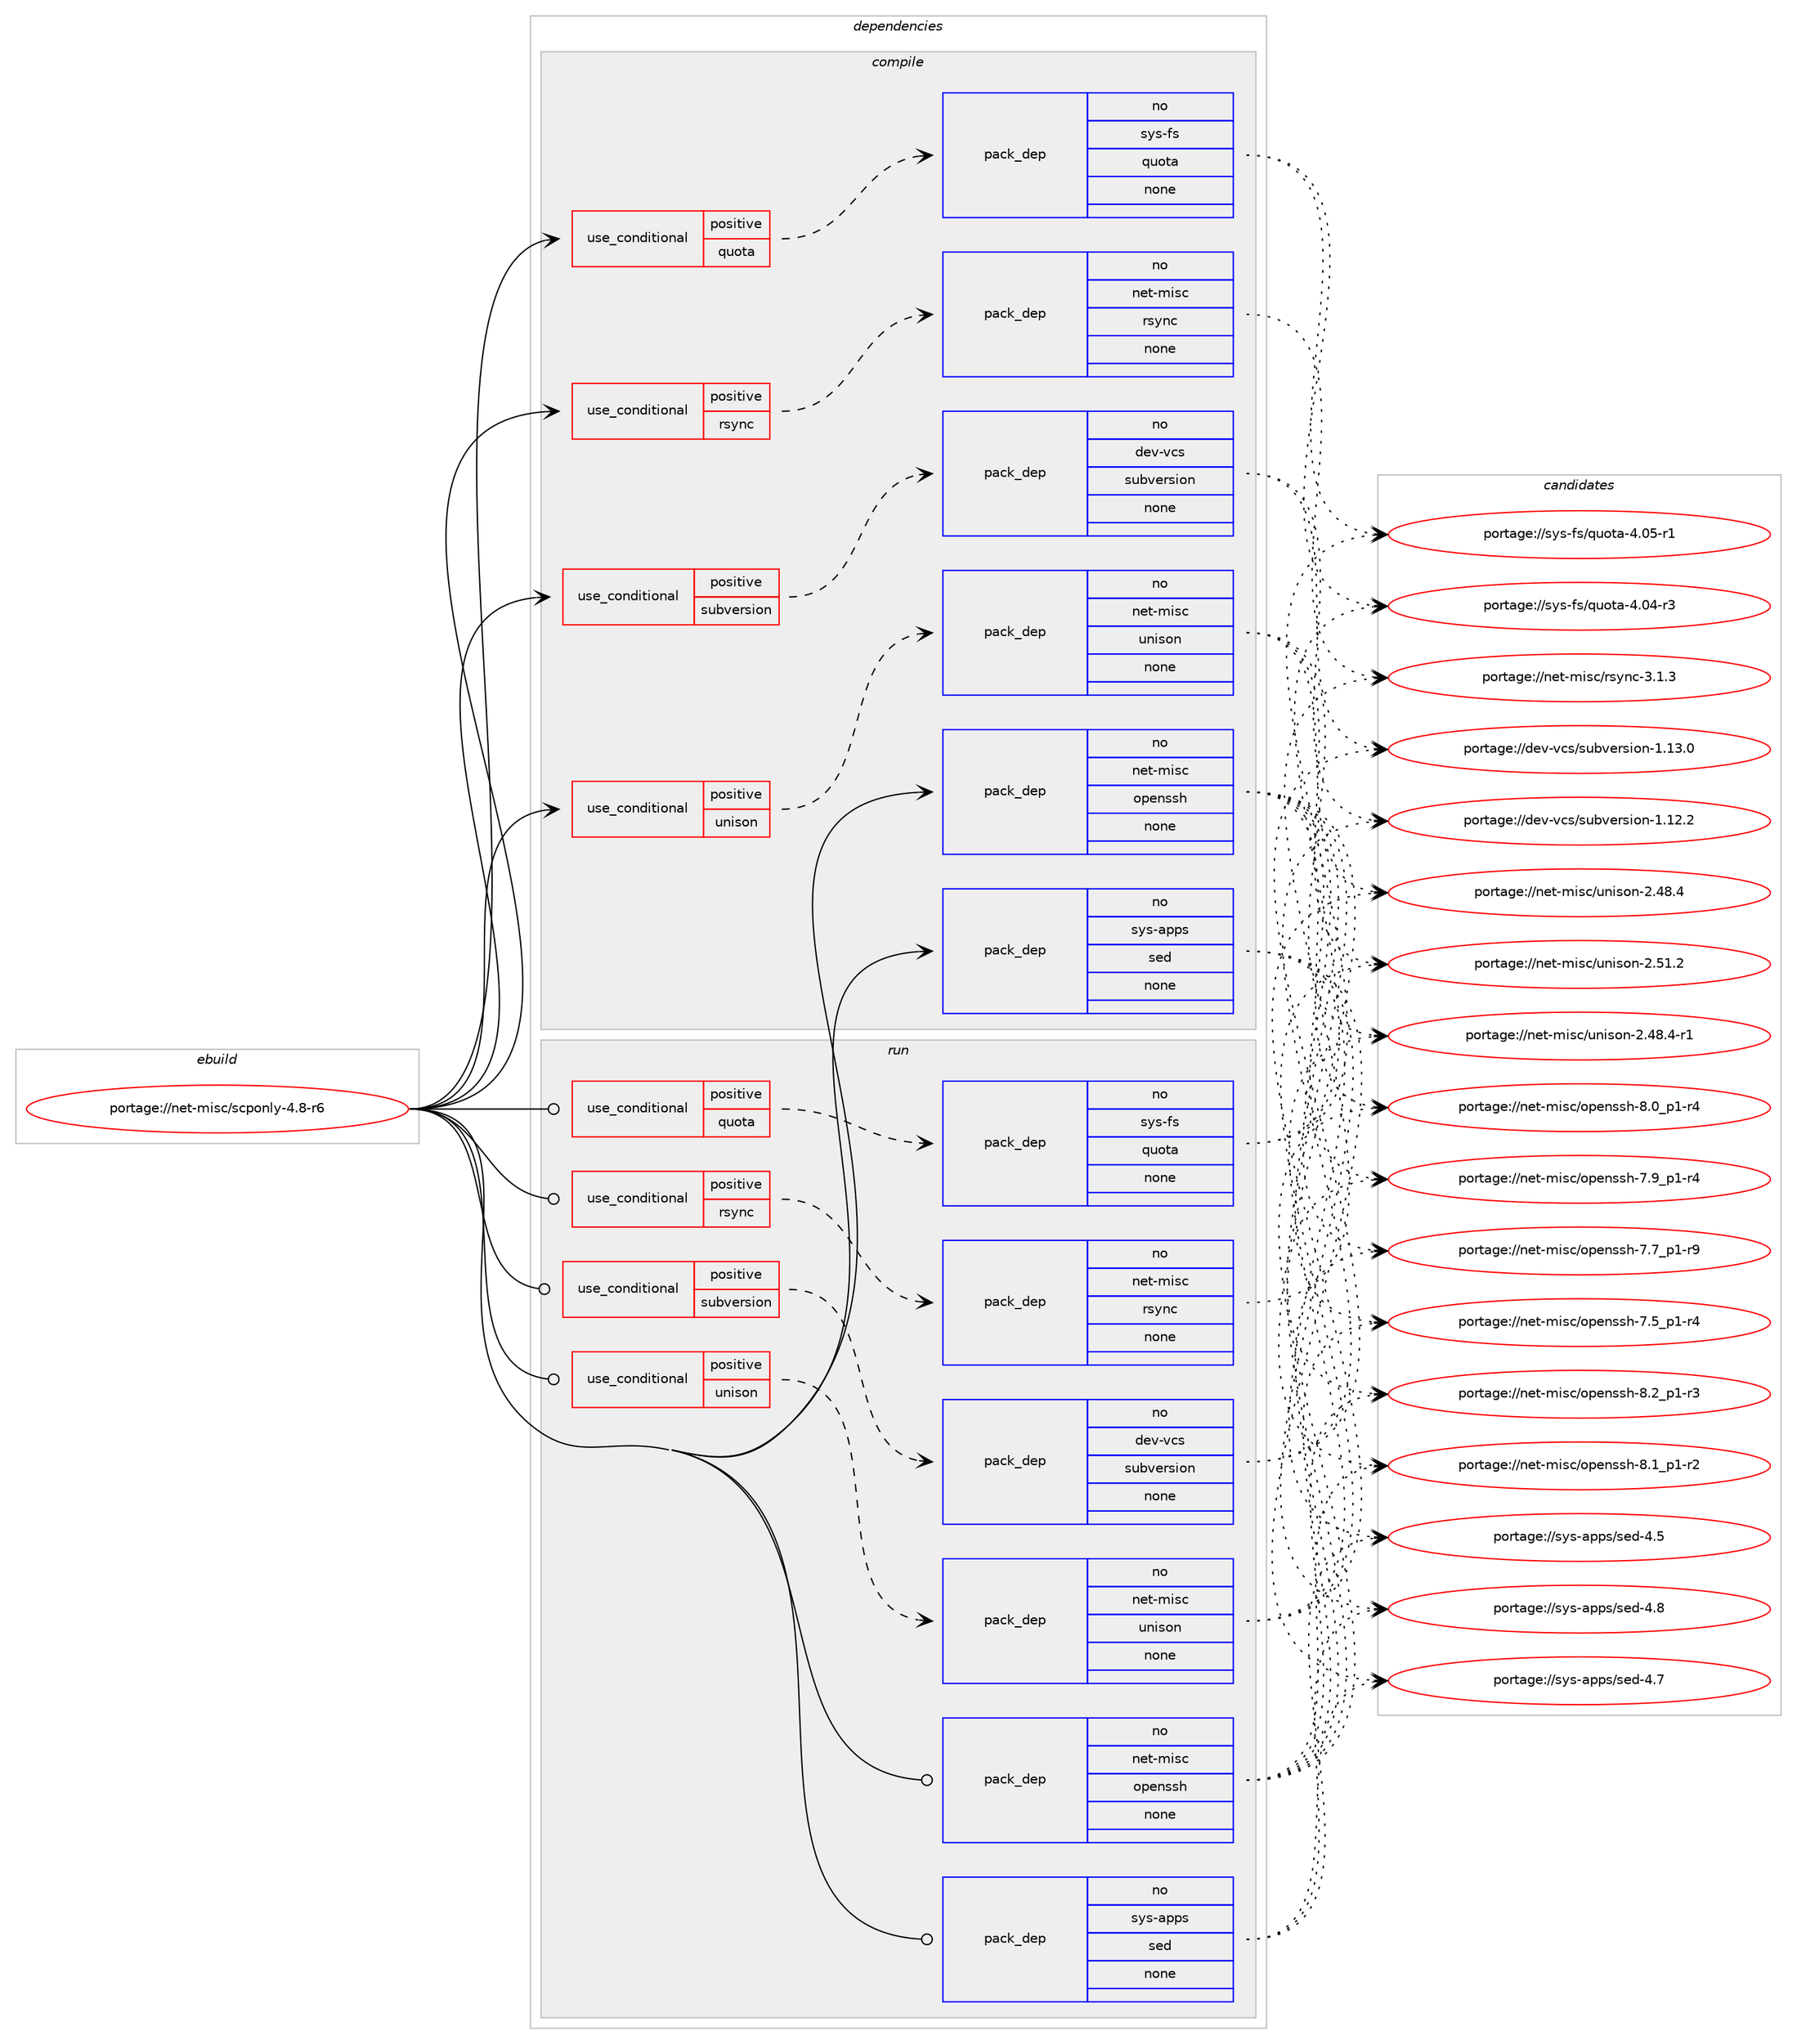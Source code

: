 digraph prolog {

# *************
# Graph options
# *************

newrank=true;
concentrate=true;
compound=true;
graph [rankdir=LR,fontname=Helvetica,fontsize=10,ranksep=1.5];#, ranksep=2.5, nodesep=0.2];
edge  [arrowhead=vee];
node  [fontname=Helvetica,fontsize=10];

# **********
# The ebuild
# **********

subgraph cluster_leftcol {
color=gray;
rank=same;
label=<<i>ebuild</i>>;
id [label="portage://net-misc/scponly-4.8-r6", color=red, width=4, href="../net-misc/scponly-4.8-r6.svg"];
}

# ****************
# The dependencies
# ****************

subgraph cluster_midcol {
color=gray;
label=<<i>dependencies</i>>;
subgraph cluster_compile {
fillcolor="#eeeeee";
style=filled;
label=<<i>compile</i>>;
subgraph cond16072 {
dependency77795 [label=<<TABLE BORDER="0" CELLBORDER="1" CELLSPACING="0" CELLPADDING="4"><TR><TD ROWSPAN="3" CELLPADDING="10">use_conditional</TD></TR><TR><TD>positive</TD></TR><TR><TD>quota</TD></TR></TABLE>>, shape=none, color=red];
subgraph pack60219 {
dependency77796 [label=<<TABLE BORDER="0" CELLBORDER="1" CELLSPACING="0" CELLPADDING="4" WIDTH="220"><TR><TD ROWSPAN="6" CELLPADDING="30">pack_dep</TD></TR><TR><TD WIDTH="110">no</TD></TR><TR><TD>sys-fs</TD></TR><TR><TD>quota</TD></TR><TR><TD>none</TD></TR><TR><TD></TD></TR></TABLE>>, shape=none, color=blue];
}
dependency77795:e -> dependency77796:w [weight=20,style="dashed",arrowhead="vee"];
}
id:e -> dependency77795:w [weight=20,style="solid",arrowhead="vee"];
subgraph cond16073 {
dependency77797 [label=<<TABLE BORDER="0" CELLBORDER="1" CELLSPACING="0" CELLPADDING="4"><TR><TD ROWSPAN="3" CELLPADDING="10">use_conditional</TD></TR><TR><TD>positive</TD></TR><TR><TD>rsync</TD></TR></TABLE>>, shape=none, color=red];
subgraph pack60220 {
dependency77798 [label=<<TABLE BORDER="0" CELLBORDER="1" CELLSPACING="0" CELLPADDING="4" WIDTH="220"><TR><TD ROWSPAN="6" CELLPADDING="30">pack_dep</TD></TR><TR><TD WIDTH="110">no</TD></TR><TR><TD>net-misc</TD></TR><TR><TD>rsync</TD></TR><TR><TD>none</TD></TR><TR><TD></TD></TR></TABLE>>, shape=none, color=blue];
}
dependency77797:e -> dependency77798:w [weight=20,style="dashed",arrowhead="vee"];
}
id:e -> dependency77797:w [weight=20,style="solid",arrowhead="vee"];
subgraph cond16074 {
dependency77799 [label=<<TABLE BORDER="0" CELLBORDER="1" CELLSPACING="0" CELLPADDING="4"><TR><TD ROWSPAN="3" CELLPADDING="10">use_conditional</TD></TR><TR><TD>positive</TD></TR><TR><TD>subversion</TD></TR></TABLE>>, shape=none, color=red];
subgraph pack60221 {
dependency77800 [label=<<TABLE BORDER="0" CELLBORDER="1" CELLSPACING="0" CELLPADDING="4" WIDTH="220"><TR><TD ROWSPAN="6" CELLPADDING="30">pack_dep</TD></TR><TR><TD WIDTH="110">no</TD></TR><TR><TD>dev-vcs</TD></TR><TR><TD>subversion</TD></TR><TR><TD>none</TD></TR><TR><TD></TD></TR></TABLE>>, shape=none, color=blue];
}
dependency77799:e -> dependency77800:w [weight=20,style="dashed",arrowhead="vee"];
}
id:e -> dependency77799:w [weight=20,style="solid",arrowhead="vee"];
subgraph cond16075 {
dependency77801 [label=<<TABLE BORDER="0" CELLBORDER="1" CELLSPACING="0" CELLPADDING="4"><TR><TD ROWSPAN="3" CELLPADDING="10">use_conditional</TD></TR><TR><TD>positive</TD></TR><TR><TD>unison</TD></TR></TABLE>>, shape=none, color=red];
subgraph pack60222 {
dependency77802 [label=<<TABLE BORDER="0" CELLBORDER="1" CELLSPACING="0" CELLPADDING="4" WIDTH="220"><TR><TD ROWSPAN="6" CELLPADDING="30">pack_dep</TD></TR><TR><TD WIDTH="110">no</TD></TR><TR><TD>net-misc</TD></TR><TR><TD>unison</TD></TR><TR><TD>none</TD></TR><TR><TD></TD></TR></TABLE>>, shape=none, color=blue];
}
dependency77801:e -> dependency77802:w [weight=20,style="dashed",arrowhead="vee"];
}
id:e -> dependency77801:w [weight=20,style="solid",arrowhead="vee"];
subgraph pack60223 {
dependency77803 [label=<<TABLE BORDER="0" CELLBORDER="1" CELLSPACING="0" CELLPADDING="4" WIDTH="220"><TR><TD ROWSPAN="6" CELLPADDING="30">pack_dep</TD></TR><TR><TD WIDTH="110">no</TD></TR><TR><TD>net-misc</TD></TR><TR><TD>openssh</TD></TR><TR><TD>none</TD></TR><TR><TD></TD></TR></TABLE>>, shape=none, color=blue];
}
id:e -> dependency77803:w [weight=20,style="solid",arrowhead="vee"];
subgraph pack60224 {
dependency77804 [label=<<TABLE BORDER="0" CELLBORDER="1" CELLSPACING="0" CELLPADDING="4" WIDTH="220"><TR><TD ROWSPAN="6" CELLPADDING="30">pack_dep</TD></TR><TR><TD WIDTH="110">no</TD></TR><TR><TD>sys-apps</TD></TR><TR><TD>sed</TD></TR><TR><TD>none</TD></TR><TR><TD></TD></TR></TABLE>>, shape=none, color=blue];
}
id:e -> dependency77804:w [weight=20,style="solid",arrowhead="vee"];
}
subgraph cluster_compileandrun {
fillcolor="#eeeeee";
style=filled;
label=<<i>compile and run</i>>;
}
subgraph cluster_run {
fillcolor="#eeeeee";
style=filled;
label=<<i>run</i>>;
subgraph cond16076 {
dependency77805 [label=<<TABLE BORDER="0" CELLBORDER="1" CELLSPACING="0" CELLPADDING="4"><TR><TD ROWSPAN="3" CELLPADDING="10">use_conditional</TD></TR><TR><TD>positive</TD></TR><TR><TD>quota</TD></TR></TABLE>>, shape=none, color=red];
subgraph pack60225 {
dependency77806 [label=<<TABLE BORDER="0" CELLBORDER="1" CELLSPACING="0" CELLPADDING="4" WIDTH="220"><TR><TD ROWSPAN="6" CELLPADDING="30">pack_dep</TD></TR><TR><TD WIDTH="110">no</TD></TR><TR><TD>sys-fs</TD></TR><TR><TD>quota</TD></TR><TR><TD>none</TD></TR><TR><TD></TD></TR></TABLE>>, shape=none, color=blue];
}
dependency77805:e -> dependency77806:w [weight=20,style="dashed",arrowhead="vee"];
}
id:e -> dependency77805:w [weight=20,style="solid",arrowhead="odot"];
subgraph cond16077 {
dependency77807 [label=<<TABLE BORDER="0" CELLBORDER="1" CELLSPACING="0" CELLPADDING="4"><TR><TD ROWSPAN="3" CELLPADDING="10">use_conditional</TD></TR><TR><TD>positive</TD></TR><TR><TD>rsync</TD></TR></TABLE>>, shape=none, color=red];
subgraph pack60226 {
dependency77808 [label=<<TABLE BORDER="0" CELLBORDER="1" CELLSPACING="0" CELLPADDING="4" WIDTH="220"><TR><TD ROWSPAN="6" CELLPADDING="30">pack_dep</TD></TR><TR><TD WIDTH="110">no</TD></TR><TR><TD>net-misc</TD></TR><TR><TD>rsync</TD></TR><TR><TD>none</TD></TR><TR><TD></TD></TR></TABLE>>, shape=none, color=blue];
}
dependency77807:e -> dependency77808:w [weight=20,style="dashed",arrowhead="vee"];
}
id:e -> dependency77807:w [weight=20,style="solid",arrowhead="odot"];
subgraph cond16078 {
dependency77809 [label=<<TABLE BORDER="0" CELLBORDER="1" CELLSPACING="0" CELLPADDING="4"><TR><TD ROWSPAN="3" CELLPADDING="10">use_conditional</TD></TR><TR><TD>positive</TD></TR><TR><TD>subversion</TD></TR></TABLE>>, shape=none, color=red];
subgraph pack60227 {
dependency77810 [label=<<TABLE BORDER="0" CELLBORDER="1" CELLSPACING="0" CELLPADDING="4" WIDTH="220"><TR><TD ROWSPAN="6" CELLPADDING="30">pack_dep</TD></TR><TR><TD WIDTH="110">no</TD></TR><TR><TD>dev-vcs</TD></TR><TR><TD>subversion</TD></TR><TR><TD>none</TD></TR><TR><TD></TD></TR></TABLE>>, shape=none, color=blue];
}
dependency77809:e -> dependency77810:w [weight=20,style="dashed",arrowhead="vee"];
}
id:e -> dependency77809:w [weight=20,style="solid",arrowhead="odot"];
subgraph cond16079 {
dependency77811 [label=<<TABLE BORDER="0" CELLBORDER="1" CELLSPACING="0" CELLPADDING="4"><TR><TD ROWSPAN="3" CELLPADDING="10">use_conditional</TD></TR><TR><TD>positive</TD></TR><TR><TD>unison</TD></TR></TABLE>>, shape=none, color=red];
subgraph pack60228 {
dependency77812 [label=<<TABLE BORDER="0" CELLBORDER="1" CELLSPACING="0" CELLPADDING="4" WIDTH="220"><TR><TD ROWSPAN="6" CELLPADDING="30">pack_dep</TD></TR><TR><TD WIDTH="110">no</TD></TR><TR><TD>net-misc</TD></TR><TR><TD>unison</TD></TR><TR><TD>none</TD></TR><TR><TD></TD></TR></TABLE>>, shape=none, color=blue];
}
dependency77811:e -> dependency77812:w [weight=20,style="dashed",arrowhead="vee"];
}
id:e -> dependency77811:w [weight=20,style="solid",arrowhead="odot"];
subgraph pack60229 {
dependency77813 [label=<<TABLE BORDER="0" CELLBORDER="1" CELLSPACING="0" CELLPADDING="4" WIDTH="220"><TR><TD ROWSPAN="6" CELLPADDING="30">pack_dep</TD></TR><TR><TD WIDTH="110">no</TD></TR><TR><TD>net-misc</TD></TR><TR><TD>openssh</TD></TR><TR><TD>none</TD></TR><TR><TD></TD></TR></TABLE>>, shape=none, color=blue];
}
id:e -> dependency77813:w [weight=20,style="solid",arrowhead="odot"];
subgraph pack60230 {
dependency77814 [label=<<TABLE BORDER="0" CELLBORDER="1" CELLSPACING="0" CELLPADDING="4" WIDTH="220"><TR><TD ROWSPAN="6" CELLPADDING="30">pack_dep</TD></TR><TR><TD WIDTH="110">no</TD></TR><TR><TD>sys-apps</TD></TR><TR><TD>sed</TD></TR><TR><TD>none</TD></TR><TR><TD></TD></TR></TABLE>>, shape=none, color=blue];
}
id:e -> dependency77814:w [weight=20,style="solid",arrowhead="odot"];
}
}

# **************
# The candidates
# **************

subgraph cluster_choices {
rank=same;
color=gray;
label=<<i>candidates</i>>;

subgraph choice60219 {
color=black;
nodesep=1;
choice11512111545102115471131171111169745524648534511449 [label="portage://sys-fs/quota-4.05-r1", color=red, width=4,href="../sys-fs/quota-4.05-r1.svg"];
choice11512111545102115471131171111169745524648524511451 [label="portage://sys-fs/quota-4.04-r3", color=red, width=4,href="../sys-fs/quota-4.04-r3.svg"];
dependency77796:e -> choice11512111545102115471131171111169745524648534511449:w [style=dotted,weight="100"];
dependency77796:e -> choice11512111545102115471131171111169745524648524511451:w [style=dotted,weight="100"];
}
subgraph choice60220 {
color=black;
nodesep=1;
choice11010111645109105115994711411512111099455146494651 [label="portage://net-misc/rsync-3.1.3", color=red, width=4,href="../net-misc/rsync-3.1.3.svg"];
dependency77798:e -> choice11010111645109105115994711411512111099455146494651:w [style=dotted,weight="100"];
}
subgraph choice60221 {
color=black;
nodesep=1;
choice1001011184511899115471151179811810111411510511111045494649514648 [label="portage://dev-vcs/subversion-1.13.0", color=red, width=4,href="../dev-vcs/subversion-1.13.0.svg"];
choice1001011184511899115471151179811810111411510511111045494649504650 [label="portage://dev-vcs/subversion-1.12.2", color=red, width=4,href="../dev-vcs/subversion-1.12.2.svg"];
dependency77800:e -> choice1001011184511899115471151179811810111411510511111045494649514648:w [style=dotted,weight="100"];
dependency77800:e -> choice1001011184511899115471151179811810111411510511111045494649504650:w [style=dotted,weight="100"];
}
subgraph choice60222 {
color=black;
nodesep=1;
choice11010111645109105115994711711010511511111045504653494650 [label="portage://net-misc/unison-2.51.2", color=red, width=4,href="../net-misc/unison-2.51.2.svg"];
choice110101116451091051159947117110105115111110455046525646524511449 [label="portage://net-misc/unison-2.48.4-r1", color=red, width=4,href="../net-misc/unison-2.48.4-r1.svg"];
choice11010111645109105115994711711010511511111045504652564652 [label="portage://net-misc/unison-2.48.4", color=red, width=4,href="../net-misc/unison-2.48.4.svg"];
dependency77802:e -> choice11010111645109105115994711711010511511111045504653494650:w [style=dotted,weight="100"];
dependency77802:e -> choice110101116451091051159947117110105115111110455046525646524511449:w [style=dotted,weight="100"];
dependency77802:e -> choice11010111645109105115994711711010511511111045504652564652:w [style=dotted,weight="100"];
}
subgraph choice60223 {
color=black;
nodesep=1;
choice1101011164510910511599471111121011101151151044556465095112494511451 [label="portage://net-misc/openssh-8.2_p1-r3", color=red, width=4,href="../net-misc/openssh-8.2_p1-r3.svg"];
choice1101011164510910511599471111121011101151151044556464995112494511450 [label="portage://net-misc/openssh-8.1_p1-r2", color=red, width=4,href="../net-misc/openssh-8.1_p1-r2.svg"];
choice1101011164510910511599471111121011101151151044556464895112494511452 [label="portage://net-misc/openssh-8.0_p1-r4", color=red, width=4,href="../net-misc/openssh-8.0_p1-r4.svg"];
choice1101011164510910511599471111121011101151151044555465795112494511452 [label="portage://net-misc/openssh-7.9_p1-r4", color=red, width=4,href="../net-misc/openssh-7.9_p1-r4.svg"];
choice1101011164510910511599471111121011101151151044555465595112494511457 [label="portage://net-misc/openssh-7.7_p1-r9", color=red, width=4,href="../net-misc/openssh-7.7_p1-r9.svg"];
choice1101011164510910511599471111121011101151151044555465395112494511452 [label="portage://net-misc/openssh-7.5_p1-r4", color=red, width=4,href="../net-misc/openssh-7.5_p1-r4.svg"];
dependency77803:e -> choice1101011164510910511599471111121011101151151044556465095112494511451:w [style=dotted,weight="100"];
dependency77803:e -> choice1101011164510910511599471111121011101151151044556464995112494511450:w [style=dotted,weight="100"];
dependency77803:e -> choice1101011164510910511599471111121011101151151044556464895112494511452:w [style=dotted,weight="100"];
dependency77803:e -> choice1101011164510910511599471111121011101151151044555465795112494511452:w [style=dotted,weight="100"];
dependency77803:e -> choice1101011164510910511599471111121011101151151044555465595112494511457:w [style=dotted,weight="100"];
dependency77803:e -> choice1101011164510910511599471111121011101151151044555465395112494511452:w [style=dotted,weight="100"];
}
subgraph choice60224 {
color=black;
nodesep=1;
choice11512111545971121121154711510110045524656 [label="portage://sys-apps/sed-4.8", color=red, width=4,href="../sys-apps/sed-4.8.svg"];
choice11512111545971121121154711510110045524655 [label="portage://sys-apps/sed-4.7", color=red, width=4,href="../sys-apps/sed-4.7.svg"];
choice11512111545971121121154711510110045524653 [label="portage://sys-apps/sed-4.5", color=red, width=4,href="../sys-apps/sed-4.5.svg"];
dependency77804:e -> choice11512111545971121121154711510110045524656:w [style=dotted,weight="100"];
dependency77804:e -> choice11512111545971121121154711510110045524655:w [style=dotted,weight="100"];
dependency77804:e -> choice11512111545971121121154711510110045524653:w [style=dotted,weight="100"];
}
subgraph choice60225 {
color=black;
nodesep=1;
choice11512111545102115471131171111169745524648534511449 [label="portage://sys-fs/quota-4.05-r1", color=red, width=4,href="../sys-fs/quota-4.05-r1.svg"];
choice11512111545102115471131171111169745524648524511451 [label="portage://sys-fs/quota-4.04-r3", color=red, width=4,href="../sys-fs/quota-4.04-r3.svg"];
dependency77806:e -> choice11512111545102115471131171111169745524648534511449:w [style=dotted,weight="100"];
dependency77806:e -> choice11512111545102115471131171111169745524648524511451:w [style=dotted,weight="100"];
}
subgraph choice60226 {
color=black;
nodesep=1;
choice11010111645109105115994711411512111099455146494651 [label="portage://net-misc/rsync-3.1.3", color=red, width=4,href="../net-misc/rsync-3.1.3.svg"];
dependency77808:e -> choice11010111645109105115994711411512111099455146494651:w [style=dotted,weight="100"];
}
subgraph choice60227 {
color=black;
nodesep=1;
choice1001011184511899115471151179811810111411510511111045494649514648 [label="portage://dev-vcs/subversion-1.13.0", color=red, width=4,href="../dev-vcs/subversion-1.13.0.svg"];
choice1001011184511899115471151179811810111411510511111045494649504650 [label="portage://dev-vcs/subversion-1.12.2", color=red, width=4,href="../dev-vcs/subversion-1.12.2.svg"];
dependency77810:e -> choice1001011184511899115471151179811810111411510511111045494649514648:w [style=dotted,weight="100"];
dependency77810:e -> choice1001011184511899115471151179811810111411510511111045494649504650:w [style=dotted,weight="100"];
}
subgraph choice60228 {
color=black;
nodesep=1;
choice11010111645109105115994711711010511511111045504653494650 [label="portage://net-misc/unison-2.51.2", color=red, width=4,href="../net-misc/unison-2.51.2.svg"];
choice110101116451091051159947117110105115111110455046525646524511449 [label="portage://net-misc/unison-2.48.4-r1", color=red, width=4,href="../net-misc/unison-2.48.4-r1.svg"];
choice11010111645109105115994711711010511511111045504652564652 [label="portage://net-misc/unison-2.48.4", color=red, width=4,href="../net-misc/unison-2.48.4.svg"];
dependency77812:e -> choice11010111645109105115994711711010511511111045504653494650:w [style=dotted,weight="100"];
dependency77812:e -> choice110101116451091051159947117110105115111110455046525646524511449:w [style=dotted,weight="100"];
dependency77812:e -> choice11010111645109105115994711711010511511111045504652564652:w [style=dotted,weight="100"];
}
subgraph choice60229 {
color=black;
nodesep=1;
choice1101011164510910511599471111121011101151151044556465095112494511451 [label="portage://net-misc/openssh-8.2_p1-r3", color=red, width=4,href="../net-misc/openssh-8.2_p1-r3.svg"];
choice1101011164510910511599471111121011101151151044556464995112494511450 [label="portage://net-misc/openssh-8.1_p1-r2", color=red, width=4,href="../net-misc/openssh-8.1_p1-r2.svg"];
choice1101011164510910511599471111121011101151151044556464895112494511452 [label="portage://net-misc/openssh-8.0_p1-r4", color=red, width=4,href="../net-misc/openssh-8.0_p1-r4.svg"];
choice1101011164510910511599471111121011101151151044555465795112494511452 [label="portage://net-misc/openssh-7.9_p1-r4", color=red, width=4,href="../net-misc/openssh-7.9_p1-r4.svg"];
choice1101011164510910511599471111121011101151151044555465595112494511457 [label="portage://net-misc/openssh-7.7_p1-r9", color=red, width=4,href="../net-misc/openssh-7.7_p1-r9.svg"];
choice1101011164510910511599471111121011101151151044555465395112494511452 [label="portage://net-misc/openssh-7.5_p1-r4", color=red, width=4,href="../net-misc/openssh-7.5_p1-r4.svg"];
dependency77813:e -> choice1101011164510910511599471111121011101151151044556465095112494511451:w [style=dotted,weight="100"];
dependency77813:e -> choice1101011164510910511599471111121011101151151044556464995112494511450:w [style=dotted,weight="100"];
dependency77813:e -> choice1101011164510910511599471111121011101151151044556464895112494511452:w [style=dotted,weight="100"];
dependency77813:e -> choice1101011164510910511599471111121011101151151044555465795112494511452:w [style=dotted,weight="100"];
dependency77813:e -> choice1101011164510910511599471111121011101151151044555465595112494511457:w [style=dotted,weight="100"];
dependency77813:e -> choice1101011164510910511599471111121011101151151044555465395112494511452:w [style=dotted,weight="100"];
}
subgraph choice60230 {
color=black;
nodesep=1;
choice11512111545971121121154711510110045524656 [label="portage://sys-apps/sed-4.8", color=red, width=4,href="../sys-apps/sed-4.8.svg"];
choice11512111545971121121154711510110045524655 [label="portage://sys-apps/sed-4.7", color=red, width=4,href="../sys-apps/sed-4.7.svg"];
choice11512111545971121121154711510110045524653 [label="portage://sys-apps/sed-4.5", color=red, width=4,href="../sys-apps/sed-4.5.svg"];
dependency77814:e -> choice11512111545971121121154711510110045524656:w [style=dotted,weight="100"];
dependency77814:e -> choice11512111545971121121154711510110045524655:w [style=dotted,weight="100"];
dependency77814:e -> choice11512111545971121121154711510110045524653:w [style=dotted,weight="100"];
}
}

}
